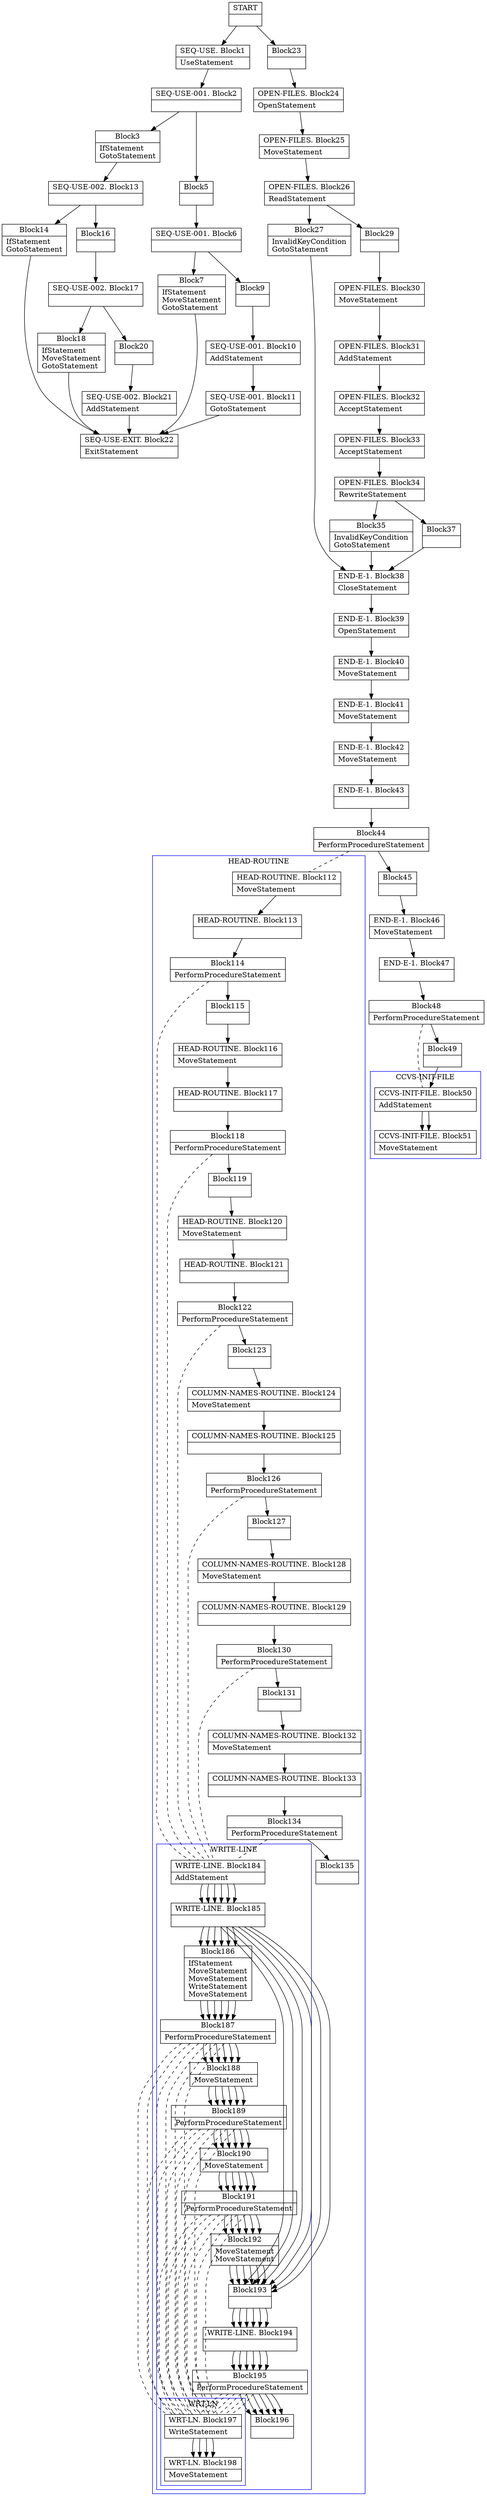 digraph Cfg {
compound=true;
node [
shape = "record"
]

edge [
arrowtail = "empty"
]
Block0 [
label = "{START|}"
]
Block1 [
label = "{SEQ-USE. Block1|UseStatement\l}"
]
Block2 [
label = "{SEQ-USE-001. Block2|}"
]
Block3 [
label = "{Block3|IfStatement\lGotoStatement\l}"
]
Block13 [
label = "{SEQ-USE-002. Block13|}"
]
Block14 [
label = "{Block14|IfStatement\lGotoStatement\l}"
]
Block22 [
label = "{SEQ-USE-EXIT. Block22|ExitStatement\l}"
]
Block16 [
label = "{Block16|}"
]
Block17 [
label = "{SEQ-USE-002. Block17|}"
]
Block18 [
label = "{Block18|IfStatement\lMoveStatement\lGotoStatement\l}"
]
Block20 [
label = "{Block20|}"
]
Block21 [
label = "{SEQ-USE-002. Block21|AddStatement\l}"
]
Block5 [
label = "{Block5|}"
]
Block6 [
label = "{SEQ-USE-001. Block6|}"
]
Block7 [
label = "{Block7|IfStatement\lMoveStatement\lGotoStatement\l}"
]
Block9 [
label = "{Block9|}"
]
Block10 [
label = "{SEQ-USE-001. Block10|AddStatement\l}"
]
Block11 [
label = "{SEQ-USE-001. Block11|GotoStatement\l}"
]
Block23 [
label = "{Block23|}"
]
Block24 [
label = "{OPEN-FILES. Block24|OpenStatement\l}"
]
Block25 [
label = "{OPEN-FILES. Block25|MoveStatement\l}"
]
Block26 [
label = "{OPEN-FILES. Block26|ReadStatement\l}"
]
Block27 [
label = "{Block27|InvalidKeyCondition\lGotoStatement\l}"
]
Block38 [
label = "{END-E-1. Block38|CloseStatement\l}"
]
Block39 [
label = "{END-E-1. Block39|OpenStatement\l}"
]
Block40 [
label = "{END-E-1. Block40|MoveStatement\l}"
]
Block41 [
label = "{END-E-1. Block41|MoveStatement\l}"
]
Block42 [
label = "{END-E-1. Block42|MoveStatement\l}"
]
Block43 [
label = "{END-E-1. Block43|}"
]
Block44 [
label = "{Block44|PerformProcedureStatement\l}"
]
subgraph cluster_1{
color = blue;
label = "HEAD-ROUTINE";
Block112 [
label = "{HEAD-ROUTINE. Block112|MoveStatement\l}"
]
Block113 [
label = "{HEAD-ROUTINE. Block113|}"
]
Block114 [
label = "{Block114|PerformProcedureStatement\l}"
]
subgraph cluster_8{
color = blue;
label = "WRITE-LINE";
Block184 [
label = "{WRITE-LINE. Block184|AddStatement\l}"
]
Block185 [
label = "{WRITE-LINE. Block185|}"
]
Block186 [
label = "{Block186|IfStatement\lMoveStatement\lMoveStatement\lWriteStatement\lMoveStatement\l}"
]
Block187 [
label = "{Block187|PerformProcedureStatement\l}"
]
subgraph cluster_21{
color = blue;
label = "WRT-LN";
Block197 [
label = "{WRT-LN. Block197|WriteStatement\l}"
]
Block198 [
label = "{WRT-LN. Block198|MoveStatement\l}"
]
Block197 -> Block198

}
Block187 -> Block197 [style=dashed, arrowhead=none]

Block188 [
label = "{Block188|MoveStatement\l}"
]
Block189 [
label = "{Block189|PerformProcedureStatement\l}"
]
subgraph cluster_22{
color = blue;
label = "WRT-LN";
Block197 [
label = "{WRT-LN. Block197|WriteStatement\l}"
]
Block198 [
label = "{WRT-LN. Block198|MoveStatement\l}"
]
Block197 -> Block198

}
Block189 -> Block197 [style=dashed, arrowhead=none]

Block190 [
label = "{Block190|MoveStatement\l}"
]
Block191 [
label = "{Block191|PerformProcedureStatement\l}"
]
subgraph cluster_23{
color = blue;
label = "WRT-LN";
Block197 [
label = "{WRT-LN. Block197|WriteStatement\l}"
]
Block198 [
label = "{WRT-LN. Block198|MoveStatement\l}"
]
Block197 -> Block198

}
Block191 -> Block197 [style=dashed, arrowhead=none]

Block192 [
label = "{Block192|MoveStatement\lMoveStatement\l}"
]
Block193 [
label = "{Block193|}"
]
Block194 [
label = "{WRITE-LINE. Block194|}"
]
Block195 [
label = "{Block195|PerformProcedureStatement\l}"
]
subgraph cluster_24{
color = blue;
label = "WRT-LN";
Block197 [
label = "{WRT-LN. Block197|WriteStatement\l}"
]
Block198 [
label = "{WRT-LN. Block198|MoveStatement\l}"
]
Block197 -> Block198

}
Block195 -> Block197 [style=dashed, arrowhead=none]

Block196 [
label = "{Block196|}"
]
Block184 -> Block185
Block185 -> Block186
Block185 -> Block193
Block186 -> Block187
Block187 -> Block188
Block188 -> Block189
Block189 -> Block190
Block190 -> Block191
Block191 -> Block192
Block192 -> Block193
Block193 -> Block194
Block194 -> Block195
Block195 -> Block196

}
Block114 -> Block184 [style=dashed, arrowhead=none]

Block115 [
label = "{Block115|}"
]
Block116 [
label = "{HEAD-ROUTINE. Block116|MoveStatement\l}"
]
Block117 [
label = "{HEAD-ROUTINE. Block117|}"
]
Block118 [
label = "{Block118|PerformProcedureStatement\l}"
]
subgraph cluster_9{
color = blue;
label = "WRITE-LINE";
Block184 [
label = "{WRITE-LINE. Block184|AddStatement\l}"
]
Block185 [
label = "{WRITE-LINE. Block185|}"
]
Block186 [
label = "{Block186|IfStatement\lMoveStatement\lMoveStatement\lWriteStatement\lMoveStatement\l}"
]
Block187 [
label = "{Block187|PerformProcedureStatement\l}"
]
Block187 -> Block197 [style=dashed, arrowhead=none]

Block188 [
label = "{Block188|MoveStatement\l}"
]
Block189 [
label = "{Block189|PerformProcedureStatement\l}"
]
Block189 -> Block197 [style=dashed, arrowhead=none]

Block190 [
label = "{Block190|MoveStatement\l}"
]
Block191 [
label = "{Block191|PerformProcedureStatement\l}"
]
Block191 -> Block197 [style=dashed, arrowhead=none]

Block192 [
label = "{Block192|MoveStatement\lMoveStatement\l}"
]
Block193 [
label = "{Block193|}"
]
Block194 [
label = "{WRITE-LINE. Block194|}"
]
Block195 [
label = "{Block195|PerformProcedureStatement\l}"
]
Block195 -> Block197 [style=dashed, arrowhead=none]

Block196 [
label = "{Block196|}"
]
Block184 -> Block185
Block185 -> Block186
Block185 -> Block193
Block186 -> Block187
Block187 -> Block188
Block188 -> Block189
Block189 -> Block190
Block190 -> Block191
Block191 -> Block192
Block192 -> Block193
Block193 -> Block194
Block194 -> Block195
Block195 -> Block196

}
Block118 -> Block184 [style=dashed, arrowhead=none]

Block119 [
label = "{Block119|}"
]
Block120 [
label = "{HEAD-ROUTINE. Block120|MoveStatement\l}"
]
Block121 [
label = "{HEAD-ROUTINE. Block121|}"
]
Block122 [
label = "{Block122|PerformProcedureStatement\l}"
]
subgraph cluster_10{
color = blue;
label = "WRITE-LINE";
Block184 [
label = "{WRITE-LINE. Block184|AddStatement\l}"
]
Block185 [
label = "{WRITE-LINE. Block185|}"
]
Block186 [
label = "{Block186|IfStatement\lMoveStatement\lMoveStatement\lWriteStatement\lMoveStatement\l}"
]
Block187 [
label = "{Block187|PerformProcedureStatement\l}"
]
Block187 -> Block197 [style=dashed, arrowhead=none]

Block188 [
label = "{Block188|MoveStatement\l}"
]
Block189 [
label = "{Block189|PerformProcedureStatement\l}"
]
Block189 -> Block197 [style=dashed, arrowhead=none]

Block190 [
label = "{Block190|MoveStatement\l}"
]
Block191 [
label = "{Block191|PerformProcedureStatement\l}"
]
Block191 -> Block197 [style=dashed, arrowhead=none]

Block192 [
label = "{Block192|MoveStatement\lMoveStatement\l}"
]
Block193 [
label = "{Block193|}"
]
Block194 [
label = "{WRITE-LINE. Block194|}"
]
Block195 [
label = "{Block195|PerformProcedureStatement\l}"
]
Block195 -> Block197 [style=dashed, arrowhead=none]

Block196 [
label = "{Block196|}"
]
Block184 -> Block185
Block185 -> Block186
Block185 -> Block193
Block186 -> Block187
Block187 -> Block188
Block188 -> Block189
Block189 -> Block190
Block190 -> Block191
Block191 -> Block192
Block192 -> Block193
Block193 -> Block194
Block194 -> Block195
Block195 -> Block196

}
Block122 -> Block184 [style=dashed, arrowhead=none]

Block123 [
label = "{Block123|}"
]
Block124 [
label = "{COLUMN-NAMES-ROUTINE. Block124|MoveStatement\l}"
]
Block125 [
label = "{COLUMN-NAMES-ROUTINE. Block125|}"
]
Block126 [
label = "{Block126|PerformProcedureStatement\l}"
]
subgraph cluster_11{
color = blue;
label = "WRITE-LINE";
Block184 [
label = "{WRITE-LINE. Block184|AddStatement\l}"
]
Block185 [
label = "{WRITE-LINE. Block185|}"
]
Block186 [
label = "{Block186|IfStatement\lMoveStatement\lMoveStatement\lWriteStatement\lMoveStatement\l}"
]
Block187 [
label = "{Block187|PerformProcedureStatement\l}"
]
Block187 -> Block197 [style=dashed, arrowhead=none]

Block188 [
label = "{Block188|MoveStatement\l}"
]
Block189 [
label = "{Block189|PerformProcedureStatement\l}"
]
Block189 -> Block197 [style=dashed, arrowhead=none]

Block190 [
label = "{Block190|MoveStatement\l}"
]
Block191 [
label = "{Block191|PerformProcedureStatement\l}"
]
Block191 -> Block197 [style=dashed, arrowhead=none]

Block192 [
label = "{Block192|MoveStatement\lMoveStatement\l}"
]
Block193 [
label = "{Block193|}"
]
Block194 [
label = "{WRITE-LINE. Block194|}"
]
Block195 [
label = "{Block195|PerformProcedureStatement\l}"
]
Block195 -> Block197 [style=dashed, arrowhead=none]

Block196 [
label = "{Block196|}"
]
Block184 -> Block185
Block185 -> Block186
Block185 -> Block193
Block186 -> Block187
Block187 -> Block188
Block188 -> Block189
Block189 -> Block190
Block190 -> Block191
Block191 -> Block192
Block192 -> Block193
Block193 -> Block194
Block194 -> Block195
Block195 -> Block196

}
Block126 -> Block184 [style=dashed, arrowhead=none]

Block127 [
label = "{Block127|}"
]
Block128 [
label = "{COLUMN-NAMES-ROUTINE. Block128|MoveStatement\l}"
]
Block129 [
label = "{COLUMN-NAMES-ROUTINE. Block129|}"
]
Block130 [
label = "{Block130|PerformProcedureStatement\l}"
]
subgraph cluster_12{
color = blue;
label = "WRITE-LINE";
Block184 [
label = "{WRITE-LINE. Block184|AddStatement\l}"
]
Block185 [
label = "{WRITE-LINE. Block185|}"
]
Block186 [
label = "{Block186|IfStatement\lMoveStatement\lMoveStatement\lWriteStatement\lMoveStatement\l}"
]
Block187 [
label = "{Block187|PerformProcedureStatement\l}"
]
Block187 -> Block197 [style=dashed, arrowhead=none]

Block188 [
label = "{Block188|MoveStatement\l}"
]
Block189 [
label = "{Block189|PerformProcedureStatement\l}"
]
Block189 -> Block197 [style=dashed, arrowhead=none]

Block190 [
label = "{Block190|MoveStatement\l}"
]
Block191 [
label = "{Block191|PerformProcedureStatement\l}"
]
Block191 -> Block197 [style=dashed, arrowhead=none]

Block192 [
label = "{Block192|MoveStatement\lMoveStatement\l}"
]
Block193 [
label = "{Block193|}"
]
Block194 [
label = "{WRITE-LINE. Block194|}"
]
Block195 [
label = "{Block195|PerformProcedureStatement\l}"
]
Block195 -> Block197 [style=dashed, arrowhead=none]

Block196 [
label = "{Block196|}"
]
Block184 -> Block185
Block185 -> Block186
Block185 -> Block193
Block186 -> Block187
Block187 -> Block188
Block188 -> Block189
Block189 -> Block190
Block190 -> Block191
Block191 -> Block192
Block192 -> Block193
Block193 -> Block194
Block194 -> Block195
Block195 -> Block196

}
Block130 -> Block184 [style=dashed, arrowhead=none]

Block131 [
label = "{Block131|}"
]
Block132 [
label = "{COLUMN-NAMES-ROUTINE. Block132|MoveStatement\l}"
]
Block133 [
label = "{COLUMN-NAMES-ROUTINE. Block133|}"
]
Block134 [
label = "{Block134|PerformProcedureStatement\l}"
]
subgraph cluster_13{
color = blue;
label = "WRITE-LINE";
Block184 [
label = "{WRITE-LINE. Block184|AddStatement\l}"
]
Block185 [
label = "{WRITE-LINE. Block185|}"
]
Block186 [
label = "{Block186|IfStatement\lMoveStatement\lMoveStatement\lWriteStatement\lMoveStatement\l}"
]
Block187 [
label = "{Block187|PerformProcedureStatement\l}"
]
Block187 -> Block197 [style=dashed, arrowhead=none]

Block188 [
label = "{Block188|MoveStatement\l}"
]
Block189 [
label = "{Block189|PerformProcedureStatement\l}"
]
Block189 -> Block197 [style=dashed, arrowhead=none]

Block190 [
label = "{Block190|MoveStatement\l}"
]
Block191 [
label = "{Block191|PerformProcedureStatement\l}"
]
Block191 -> Block197 [style=dashed, arrowhead=none]

Block192 [
label = "{Block192|MoveStatement\lMoveStatement\l}"
]
Block193 [
label = "{Block193|}"
]
Block194 [
label = "{WRITE-LINE. Block194|}"
]
Block195 [
label = "{Block195|PerformProcedureStatement\l}"
]
Block195 -> Block197 [style=dashed, arrowhead=none]

Block196 [
label = "{Block196|}"
]
Block184 -> Block185
Block185 -> Block186
Block185 -> Block193
Block186 -> Block187
Block187 -> Block188
Block188 -> Block189
Block189 -> Block190
Block190 -> Block191
Block191 -> Block192
Block192 -> Block193
Block193 -> Block194
Block194 -> Block195
Block195 -> Block196

}
Block134 -> Block184 [style=dashed, arrowhead=none]

Block135 [
label = "{Block135|}"
]
Block112 -> Block113
Block113 -> Block114
Block114 -> Block115
Block115 -> Block116
Block116 -> Block117
Block117 -> Block118
Block118 -> Block119
Block119 -> Block120
Block120 -> Block121
Block121 -> Block122
Block122 -> Block123
Block123 -> Block124
Block124 -> Block125
Block125 -> Block126
Block126 -> Block127
Block127 -> Block128
Block128 -> Block129
Block129 -> Block130
Block130 -> Block131
Block131 -> Block132
Block132 -> Block133
Block133 -> Block134
Block134 -> Block135

}
Block44 -> Block112 [style=dashed, arrowhead=none]

Block45 [
label = "{Block45|}"
]
Block46 [
label = "{END-E-1. Block46|MoveStatement\l}"
]
Block47 [
label = "{END-E-1. Block47|}"
]
Block48 [
label = "{Block48|PerformProcedureStatement\l}"
]
subgraph cluster_2{
color = blue;
label = "CCVS-INIT-FILE";
Block50 [
label = "{CCVS-INIT-FILE. Block50|AddStatement\l}"
]
Block51 [
label = "{CCVS-INIT-FILE. Block51|MoveStatement\l}"
]
Block50 -> Block51

}
Block48 -> Block50 [style=dashed, arrowhead=none]

Block49 [
label = "{Block49|}"
]
Block50 [
label = "{CCVS-INIT-FILE. Block50|AddStatement\l}"
]
Block51 [
label = "{CCVS-INIT-FILE. Block51|MoveStatement\l}"
]
Block29 [
label = "{Block29|}"
]
Block30 [
label = "{OPEN-FILES. Block30|MoveStatement\l}"
]
Block31 [
label = "{OPEN-FILES. Block31|AddStatement\l}"
]
Block32 [
label = "{OPEN-FILES. Block32|AcceptStatement\l}"
]
Block33 [
label = "{OPEN-FILES. Block33|AcceptStatement\l}"
]
Block34 [
label = "{OPEN-FILES. Block34|RewriteStatement\l}"
]
Block35 [
label = "{Block35|InvalidKeyCondition\lGotoStatement\l}"
]
Block37 [
label = "{Block37|}"
]
Block0 -> Block1
Block0 -> Block23
Block1 -> Block2
Block2 -> Block3
Block2 -> Block5
Block3 -> Block13
Block13 -> Block14
Block13 -> Block16
Block14 -> Block22
Block16 -> Block17
Block17 -> Block18
Block17 -> Block20
Block18 -> Block22
Block20 -> Block21
Block21 -> Block22
Block5 -> Block6
Block6 -> Block7
Block6 -> Block9
Block7 -> Block22
Block9 -> Block10
Block10 -> Block11
Block11 -> Block22
Block23 -> Block24
Block24 -> Block25
Block25 -> Block26
Block26 -> Block27
Block26 -> Block29
Block27 -> Block38
Block38 -> Block39
Block39 -> Block40
Block40 -> Block41
Block41 -> Block42
Block42 -> Block43
Block43 -> Block44
Block44 -> Block45
Block45 -> Block46
Block46 -> Block47
Block47 -> Block48
Block48 -> Block49
Block49 -> Block50
Block50 -> Block51
Block29 -> Block30
Block30 -> Block31
Block31 -> Block32
Block32 -> Block33
Block33 -> Block34
Block34 -> Block35
Block34 -> Block37
Block35 -> Block38
Block37 -> Block38

}
